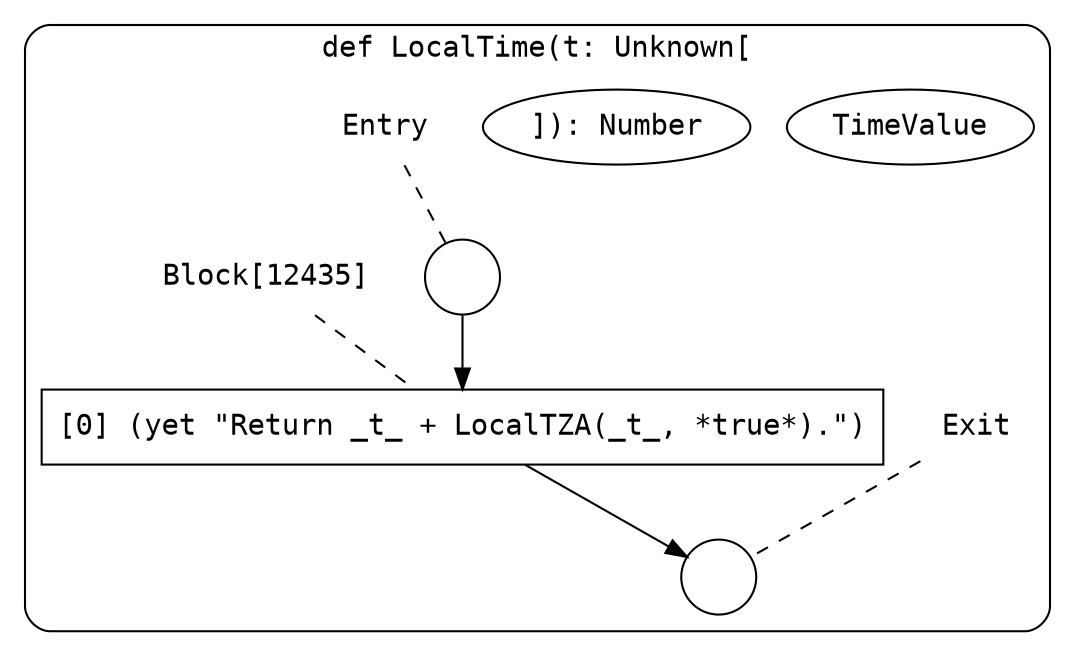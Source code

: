 digraph {
  graph [fontname = "Consolas"]
  node [fontname = "Consolas"]
  edge [fontname = "Consolas"]
  subgraph cluster2110 {
    label = "def LocalTime(t: Unknown["TimeValue"]): Number"
    style = rounded
    cluster2110_entry_name [shape=none, label=<<font color="black">Entry</font>>]
    cluster2110_entry_name -> cluster2110_entry [arrowhead=none, color="black", style=dashed]
    cluster2110_entry [shape=circle label=" " color="black" fillcolor="white" style=filled]
    cluster2110_entry -> node12435 [color="black"]
    cluster2110_exit_name [shape=none, label=<<font color="black">Exit</font>>]
    cluster2110_exit_name -> cluster2110_exit [arrowhead=none, color="black", style=dashed]
    cluster2110_exit [shape=circle label=" " color="black" fillcolor="white" style=filled]
    node12435_name [shape=none, label=<<font color="black">Block[12435]</font>>]
    node12435_name -> node12435 [arrowhead=none, color="black", style=dashed]
    node12435 [shape=box, label=<<font color="black">[0] (yet &quot;Return _t_ + LocalTZA(_t_, *true*).&quot;)<BR ALIGN="LEFT"/></font>> color="black" fillcolor="white", style=filled]
    node12435 -> cluster2110_exit [color="black"]
  }
}